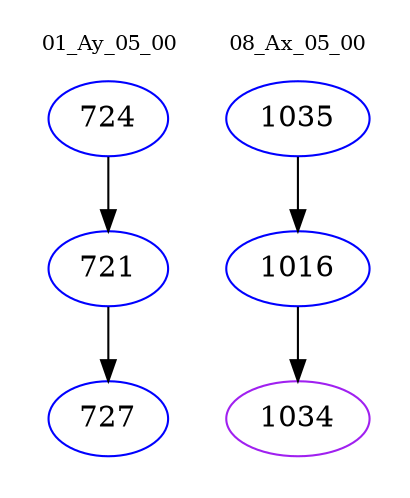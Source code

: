 digraph{
subgraph cluster_0 {
color = white
label = "01_Ay_05_00";
fontsize=10;
T0_724 [label="724", color="blue"]
T0_724 -> T0_721 [color="black"]
T0_721 [label="721", color="blue"]
T0_721 -> T0_727 [color="black"]
T0_727 [label="727", color="blue"]
}
subgraph cluster_1 {
color = white
label = "08_Ax_05_00";
fontsize=10;
T1_1035 [label="1035", color="blue"]
T1_1035 -> T1_1016 [color="black"]
T1_1016 [label="1016", color="blue"]
T1_1016 -> T1_1034 [color="black"]
T1_1034 [label="1034", color="purple"]
}
}
